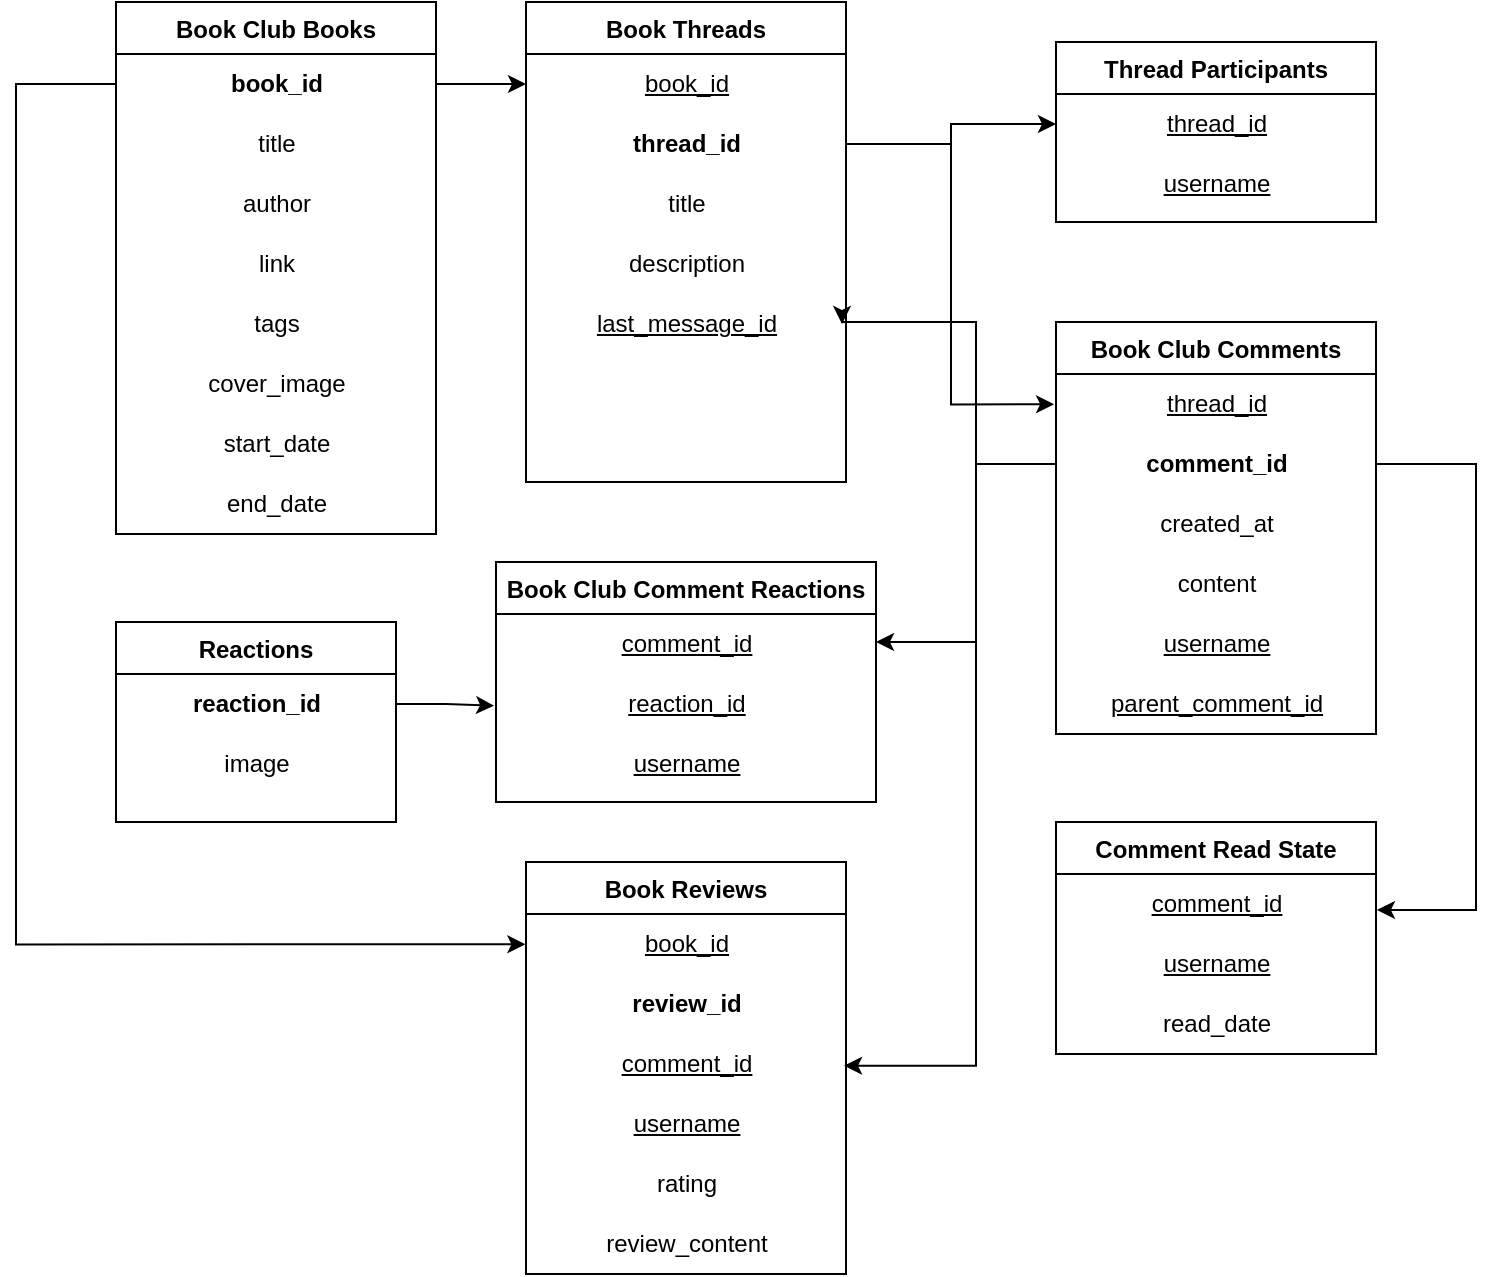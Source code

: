 <mxfile version="24.4.0" type="device" pages="2">
  <diagram id="C5RBs43oDa-KdzZeNtuy" name="ERD">
    <mxGraphModel dx="1464" dy="897" grid="1" gridSize="10" guides="1" tooltips="1" connect="1" arrows="1" fold="1" page="1" pageScale="1" pageWidth="827" pageHeight="1169" math="0" shadow="0">
      <root>
        <mxCell id="WIyWlLk6GJQsqaUBKTNV-0" />
        <mxCell id="WIyWlLk6GJQsqaUBKTNV-1" parent="WIyWlLk6GJQsqaUBKTNV-0" />
        <mxCell id="zkfFHV4jXpPFQw0GAbJ--0" value="Book Club Comments" style="swimlane;fontStyle=1;align=center;verticalAlign=top;childLayout=stackLayout;horizontal=1;startSize=26;horizontalStack=0;resizeParent=1;resizeLast=0;collapsible=1;marginBottom=0;rounded=0;shadow=0;strokeWidth=1;" parent="WIyWlLk6GJQsqaUBKTNV-1" vertex="1">
          <mxGeometry x="550" y="300" width="160" height="206" as="geometry">
            <mxRectangle x="220" y="120" width="160" height="26" as="alternateBounds" />
          </mxGeometry>
        </mxCell>
        <mxCell id="ovLciqvvIakoFHPN-jq--17" value="thread_id" style="text;html=1;align=center;verticalAlign=middle;resizable=0;points=[];autosize=1;strokeColor=none;fillColor=none;fontStyle=4" parent="zkfFHV4jXpPFQw0GAbJ--0" vertex="1">
          <mxGeometry y="26" width="160" height="30" as="geometry" />
        </mxCell>
        <mxCell id="ovLciqvvIakoFHPN-jq--19" value="comment_id" style="text;html=1;align=center;verticalAlign=middle;resizable=0;points=[];autosize=1;strokeColor=none;fillColor=none;fontStyle=1" parent="zkfFHV4jXpPFQw0GAbJ--0" vertex="1">
          <mxGeometry y="56" width="160" height="30" as="geometry" />
        </mxCell>
        <mxCell id="ovLciqvvIakoFHPN-jq--54" value="created_at" style="text;html=1;align=center;verticalAlign=middle;resizable=0;points=[];autosize=1;strokeColor=none;fillColor=none;fontStyle=0" parent="zkfFHV4jXpPFQw0GAbJ--0" vertex="1">
          <mxGeometry y="86" width="160" height="30" as="geometry" />
        </mxCell>
        <mxCell id="ovLciqvvIakoFHPN-jq--24" value="content" style="text;html=1;align=center;verticalAlign=middle;resizable=0;points=[];autosize=1;strokeColor=none;fillColor=none;" parent="zkfFHV4jXpPFQw0GAbJ--0" vertex="1">
          <mxGeometry y="116" width="160" height="30" as="geometry" />
        </mxCell>
        <mxCell id="ovLciqvvIakoFHPN-jq--28" value="username" style="text;html=1;align=center;verticalAlign=middle;resizable=0;points=[];autosize=1;strokeColor=none;fillColor=none;fontStyle=4" parent="zkfFHV4jXpPFQw0GAbJ--0" vertex="1">
          <mxGeometry y="146" width="160" height="30" as="geometry" />
        </mxCell>
        <mxCell id="ovLciqvvIakoFHPN-jq--34" value="parent_comment_id" style="text;html=1;align=center;verticalAlign=middle;resizable=0;points=[];autosize=1;strokeColor=none;fillColor=none;fontStyle=4" parent="zkfFHV4jXpPFQw0GAbJ--0" vertex="1">
          <mxGeometry y="176" width="160" height="30" as="geometry" />
        </mxCell>
        <mxCell id="ovLciqvvIakoFHPN-jq--4" value="Book Club Books" style="swimlane;fontStyle=1;align=center;verticalAlign=top;childLayout=stackLayout;horizontal=1;startSize=26;horizontalStack=0;resizeParent=1;resizeLast=0;collapsible=1;marginBottom=0;rounded=0;shadow=0;strokeWidth=1;" parent="WIyWlLk6GJQsqaUBKTNV-1" vertex="1">
          <mxGeometry x="80" y="140" width="160" height="266" as="geometry">
            <mxRectangle x="220" y="120" width="160" height="26" as="alternateBounds" />
          </mxGeometry>
        </mxCell>
        <mxCell id="ovLciqvvIakoFHPN-jq--5" value="book_id" style="text;html=1;align=center;verticalAlign=middle;resizable=0;points=[];autosize=1;strokeColor=none;fillColor=none;fontStyle=1" parent="ovLciqvvIakoFHPN-jq--4" vertex="1">
          <mxGeometry y="26" width="160" height="30" as="geometry" />
        </mxCell>
        <mxCell id="D1J4wTQvFrRI0iUPj3Fa-1" value="title" style="text;html=1;align=center;verticalAlign=middle;resizable=0;points=[];autosize=1;strokeColor=none;fillColor=none;" vertex="1" parent="ovLciqvvIakoFHPN-jq--4">
          <mxGeometry y="56" width="160" height="30" as="geometry" />
        </mxCell>
        <mxCell id="ovLciqvvIakoFHPN-jq--6" value="author" style="text;html=1;align=center;verticalAlign=middle;resizable=0;points=[];autosize=1;strokeColor=none;fillColor=none;" parent="ovLciqvvIakoFHPN-jq--4" vertex="1">
          <mxGeometry y="86" width="160" height="30" as="geometry" />
        </mxCell>
        <mxCell id="ovLciqvvIakoFHPN-jq--7" value="link" style="text;html=1;align=center;verticalAlign=middle;resizable=0;points=[];autosize=1;strokeColor=none;fillColor=none;" parent="ovLciqvvIakoFHPN-jq--4" vertex="1">
          <mxGeometry y="116" width="160" height="30" as="geometry" />
        </mxCell>
        <mxCell id="ovLciqvvIakoFHPN-jq--8" value="tags" style="text;html=1;align=center;verticalAlign=middle;resizable=0;points=[];autosize=1;strokeColor=none;fillColor=none;" parent="ovLciqvvIakoFHPN-jq--4" vertex="1">
          <mxGeometry y="146" width="160" height="30" as="geometry" />
        </mxCell>
        <mxCell id="ovLciqvvIakoFHPN-jq--32" value="cover_image" style="text;html=1;align=center;verticalAlign=middle;resizable=0;points=[];autosize=1;strokeColor=none;fillColor=none;" parent="ovLciqvvIakoFHPN-jq--4" vertex="1">
          <mxGeometry y="176" width="160" height="30" as="geometry" />
        </mxCell>
        <mxCell id="ovLciqvvIakoFHPN-jq--37" value="start_date" style="text;html=1;align=center;verticalAlign=middle;resizable=0;points=[];autosize=1;strokeColor=none;fillColor=none;" parent="ovLciqvvIakoFHPN-jq--4" vertex="1">
          <mxGeometry y="206" width="160" height="30" as="geometry" />
        </mxCell>
        <mxCell id="ovLciqvvIakoFHPN-jq--40" value="end_date" style="text;html=1;align=center;verticalAlign=middle;resizable=0;points=[];autosize=1;strokeColor=none;fillColor=none;" parent="ovLciqvvIakoFHPN-jq--4" vertex="1">
          <mxGeometry y="236" width="160" height="30" as="geometry" />
        </mxCell>
        <mxCell id="ovLciqvvIakoFHPN-jq--9" value="Book Threads" style="swimlane;fontStyle=1;align=center;verticalAlign=top;childLayout=stackLayout;horizontal=1;startSize=26;horizontalStack=0;resizeParent=1;resizeLast=0;collapsible=1;marginBottom=0;rounded=0;shadow=0;strokeWidth=1;" parent="WIyWlLk6GJQsqaUBKTNV-1" vertex="1">
          <mxGeometry x="285" y="140" width="160" height="240" as="geometry">
            <mxRectangle x="220" y="120" width="160" height="26" as="alternateBounds" />
          </mxGeometry>
        </mxCell>
        <mxCell id="ovLciqvvIakoFHPN-jq--10" value="book_id" style="text;html=1;align=center;verticalAlign=middle;resizable=0;points=[];autosize=1;strokeColor=none;fillColor=none;fontStyle=4" parent="ovLciqvvIakoFHPN-jq--9" vertex="1">
          <mxGeometry y="26" width="160" height="30" as="geometry" />
        </mxCell>
        <mxCell id="ovLciqvvIakoFHPN-jq--16" value="thread_id&lt;span style=&quot;color: rgba(0, 0, 0, 0); font-family: monospace; font-size: 0px; text-align: start;&quot;&gt;%3CmxGraphModel%3E%3Croot%3E%3CmxCell%20id%3D%220%22%2F%3E%3CmxCell%20id%3D%221%22%20parent%3D%220%22%2F%3E%3CmxCell%20id%3D%222%22%20value%3D%22Book%20Club%20Comment%20Reactions%22%20style%3D%22swimlane%3BfontStyle%3D0%3Balign%3Dcenter%3BverticalAlign%3Dtop%3BchildLayout%3DstackLayout%3Bhorizontal%3D1%3BstartSize%3D26%3BhorizontalStack%3D0%3BresizeParent%3D1%3BresizeLast%3D0%3Bcollapsible%3D1%3BmarginBottom%3D0%3Brounded%3D0%3Bshadow%3D0%3BstrokeWidth%3D1%3B%22%20vertex%3D%221%22%20parent%3D%221%22%3E%3CmxGeometry%20x%3D%22270%22%20y%3D%22390%22%20width%3D%22190%22%20height%3D%22146%22%20as%3D%22geometry%22%3E%3CmxRectangle%20x%3D%22220%22%20y%3D%22120%22%20width%3D%22160%22%20height%3D%2226%22%20as%3D%22alternateBounds%22%2F%3E%3C%2FmxGeometry%3E%3C%2FmxCell%3E%3CmxCell%20id%3D%223%22%20value%3D%22comment_id%22%20style%3D%22text%3Bhtml%3D1%3Balign%3Dcenter%3BverticalAlign%3Dmiddle%3Bresizable%3D0%3Bpoints%3D%5B%5D%3Bautosize%3D1%3BstrokeColor%3Dnone%3BfillColor%3Dnone%3B%22%20vertex%3D%221%22%20parent%3D%222%22%3E%3CmxGeometry%20y%3D%2226%22%20width%3D%22190%22%20height%3D%2230%22%20as%3D%22geometry%22%2F%3E%3C%2FmxCell%3E%3CmxCell%20id%3D%224%22%20value%3D%22id%22%20style%3D%22text%3Bhtml%3D1%3Balign%3Dcenter%3BverticalAlign%3Dmiddle%3Bresizable%3D0%3Bpoints%3D%5B%5D%3Bautosize%3D1%3BstrokeColor%3Dnone%3BfillColor%3Dnone%3B%22%20vertex%3D%221%22%20parent%3D%222%22%3E%3CmxGeometry%20y%3D%2256%22%20width%3D%22190%22%20height%3D%2230%22%20as%3D%22geometry%22%2F%3E%3C%2FmxCell%3E%3CmxCell%20id%3D%225%22%20value%3D%22reaction_id%22%20style%3D%22text%3Bhtml%3D1%3Balign%3Dcenter%3BverticalAlign%3Dmiddle%3Bresizable%3D0%3Bpoints%3D%5B%5D%3Bautosize%3D1%3BstrokeColor%3Dnone%3BfillColor%3Dnone%3B%22%20vertex%3D%221%22%20parent%3D%222%22%3E%3CmxGeometry%20y%3D%2286%22%20width%3D%22190%22%20height%3D%2230%22%20as%3D%22geometry%22%2F%3E%3C%2FmxCell%3E%3CmxCell%20id%3D%226%22%20value%3D%22user_id%22%20style%3D%22text%3Bhtml%3D1%3Balign%3Dcenter%3BverticalAlign%3Dmiddle%3Bresizable%3D0%3Bpoints%3D%5B%5D%3Bautosize%3D1%3BstrokeColor%3Dnone%3BfillColor%3Dnone%3B%22%20vertex%3D%221%22%20parent%3D%222%22%3E%3CmxGeometry%20y%3D%22116%22%20width%3D%22190%22%20height%3D%2230%22%20as%3D%22geometry%22%2F%3E%3C%2FmxCell%3E%3C%2Froot%3E%3C%2FmxGraphModel%3E&lt;/span&gt;" style="text;html=1;align=center;verticalAlign=middle;resizable=0;points=[];autosize=1;strokeColor=none;fillColor=none;fontStyle=1" parent="ovLciqvvIakoFHPN-jq--9" vertex="1">
          <mxGeometry y="56" width="160" height="30" as="geometry" />
        </mxCell>
        <mxCell id="ovLciqvvIakoFHPN-jq--13" value="title" style="text;html=1;align=center;verticalAlign=middle;resizable=0;points=[];autosize=1;strokeColor=none;fillColor=none;" parent="ovLciqvvIakoFHPN-jq--9" vertex="1">
          <mxGeometry y="86" width="160" height="30" as="geometry" />
        </mxCell>
        <mxCell id="ovLciqvvIakoFHPN-jq--42" value="description" style="text;html=1;align=center;verticalAlign=middle;resizable=0;points=[];autosize=1;strokeColor=none;fillColor=none;" parent="ovLciqvvIakoFHPN-jq--9" vertex="1">
          <mxGeometry y="116" width="160" height="30" as="geometry" />
        </mxCell>
        <mxCell id="ovLciqvvIakoFHPN-jq--74" value="last_message_id" style="text;html=1;align=center;verticalAlign=middle;resizable=0;points=[];autosize=1;strokeColor=none;fillColor=none;fontStyle=4" parent="ovLciqvvIakoFHPN-jq--9" vertex="1">
          <mxGeometry y="146" width="160" height="30" as="geometry" />
        </mxCell>
        <mxCell id="ovLciqvvIakoFHPN-jq--14" style="edgeStyle=orthogonalEdgeStyle;rounded=0;orthogonalLoop=1;jettySize=auto;html=1;" parent="WIyWlLk6GJQsqaUBKTNV-1" source="ovLciqvvIakoFHPN-jq--5" target="ovLciqvvIakoFHPN-jq--10" edge="1">
          <mxGeometry relative="1" as="geometry" />
        </mxCell>
        <mxCell id="ovLciqvvIakoFHPN-jq--20" value="Book Club Comment Reactions" style="swimlane;fontStyle=1;align=center;verticalAlign=top;childLayout=stackLayout;horizontal=1;startSize=26;horizontalStack=0;resizeParent=1;resizeLast=0;collapsible=1;marginBottom=0;rounded=0;shadow=0;strokeWidth=1;" parent="WIyWlLk6GJQsqaUBKTNV-1" vertex="1">
          <mxGeometry x="270" y="420" width="190" height="120" as="geometry">
            <mxRectangle x="220" y="120" width="160" height="26" as="alternateBounds" />
          </mxGeometry>
        </mxCell>
        <mxCell id="ovLciqvvIakoFHPN-jq--22" value="comment_id" style="text;html=1;align=center;verticalAlign=middle;resizable=0;points=[];autosize=1;strokeColor=none;fillColor=none;fontStyle=4" parent="ovLciqvvIakoFHPN-jq--20" vertex="1">
          <mxGeometry y="26" width="190" height="30" as="geometry" />
        </mxCell>
        <mxCell id="ovLciqvvIakoFHPN-jq--27" value="reaction_id" style="text;html=1;align=center;verticalAlign=middle;resizable=0;points=[];autosize=1;strokeColor=none;fillColor=none;fontStyle=4" parent="ovLciqvvIakoFHPN-jq--20" vertex="1">
          <mxGeometry y="56" width="190" height="30" as="geometry" />
        </mxCell>
        <mxCell id="ovLciqvvIakoFHPN-jq--43" value="username" style="text;html=1;align=center;verticalAlign=middle;resizable=0;points=[];autosize=1;strokeColor=none;fillColor=none;fontStyle=4" parent="ovLciqvvIakoFHPN-jq--20" vertex="1">
          <mxGeometry y="86" width="190" height="30" as="geometry" />
        </mxCell>
        <mxCell id="ovLciqvvIakoFHPN-jq--25" style="edgeStyle=orthogonalEdgeStyle;rounded=0;orthogonalLoop=1;jettySize=auto;html=1;" parent="WIyWlLk6GJQsqaUBKTNV-1" source="ovLciqvvIakoFHPN-jq--19" edge="1">
          <mxGeometry relative="1" as="geometry">
            <mxPoint x="460" y="460" as="targetPoint" />
            <Array as="points">
              <mxPoint x="510" y="371" />
              <mxPoint x="510" y="460" />
              <mxPoint x="460" y="460" />
            </Array>
          </mxGeometry>
        </mxCell>
        <mxCell id="ovLciqvvIakoFHPN-jq--48" value="Reactions" style="swimlane;fontStyle=1;align=center;verticalAlign=top;childLayout=stackLayout;horizontal=1;startSize=26;horizontalStack=0;resizeParent=1;resizeLast=0;collapsible=1;marginBottom=0;rounded=0;shadow=0;strokeWidth=1;" parent="WIyWlLk6GJQsqaUBKTNV-1" vertex="1">
          <mxGeometry x="80" y="450" width="140" height="100" as="geometry">
            <mxRectangle x="220" y="120" width="160" height="26" as="alternateBounds" />
          </mxGeometry>
        </mxCell>
        <mxCell id="ovLciqvvIakoFHPN-jq--49" value="reaction_id" style="text;html=1;align=center;verticalAlign=middle;resizable=0;points=[];autosize=1;strokeColor=none;fillColor=none;fontStyle=1" parent="ovLciqvvIakoFHPN-jq--48" vertex="1">
          <mxGeometry y="26" width="140" height="30" as="geometry" />
        </mxCell>
        <mxCell id="ovLciqvvIakoFHPN-jq--50" value="image" style="text;html=1;align=center;verticalAlign=middle;resizable=0;points=[];autosize=1;strokeColor=none;fillColor=none;" parent="ovLciqvvIakoFHPN-jq--48" vertex="1">
          <mxGeometry y="56" width="140" height="30" as="geometry" />
        </mxCell>
        <mxCell id="ovLciqvvIakoFHPN-jq--53" style="edgeStyle=orthogonalEdgeStyle;rounded=0;orthogonalLoop=1;jettySize=auto;html=1;entryX=-0.005;entryY=0.529;entryDx=0;entryDy=0;entryPerimeter=0;" parent="WIyWlLk6GJQsqaUBKTNV-1" source="ovLciqvvIakoFHPN-jq--49" target="ovLciqvvIakoFHPN-jq--27" edge="1">
          <mxGeometry relative="1" as="geometry" />
        </mxCell>
        <mxCell id="ovLciqvvIakoFHPN-jq--55" style="edgeStyle=orthogonalEdgeStyle;rounded=0;orthogonalLoop=1;jettySize=auto;html=1;entryX=-0.006;entryY=0.505;entryDx=0;entryDy=0;entryPerimeter=0;" parent="WIyWlLk6GJQsqaUBKTNV-1" source="ovLciqvvIakoFHPN-jq--16" target="ovLciqvvIakoFHPN-jq--17" edge="1">
          <mxGeometry relative="1" as="geometry" />
        </mxCell>
        <mxCell id="ovLciqvvIakoFHPN-jq--56" value="Thread Participants" style="swimlane;fontStyle=1;align=center;verticalAlign=top;childLayout=stackLayout;horizontal=1;startSize=26;horizontalStack=0;resizeParent=1;resizeLast=0;collapsible=1;marginBottom=0;rounded=0;shadow=0;strokeWidth=1;" parent="WIyWlLk6GJQsqaUBKTNV-1" vertex="1">
          <mxGeometry x="550" y="160" width="160" height="90" as="geometry">
            <mxRectangle x="220" y="120" width="160" height="26" as="alternateBounds" />
          </mxGeometry>
        </mxCell>
        <mxCell id="ovLciqvvIakoFHPN-jq--58" value="thread_id&lt;span style=&quot;color: rgba(0, 0, 0, 0); font-family: monospace; font-size: 0px; text-align: start;&quot;&gt;%3CmxGraphModel%3E%3Croot%3E%3CmxCell%20id%3D%220%22%2F%3E%3CmxCell%20id%3D%221%22%20parent%3D%220%22%2F%3E%3CmxCell%20id%3D%222%22%20value%3D%22Book%20Club%20Comment%20Reactions%22%20style%3D%22swimlane%3BfontStyle%3D0%3Balign%3Dcenter%3BverticalAlign%3Dtop%3BchildLayout%3DstackLayout%3Bhorizontal%3D1%3BstartSize%3D26%3BhorizontalStack%3D0%3BresizeParent%3D1%3BresizeLast%3D0%3Bcollapsible%3D1%3BmarginBottom%3D0%3Brounded%3D0%3Bshadow%3D0%3BstrokeWidth%3D1%3B%22%20vertex%3D%221%22%20parent%3D%221%22%3E%3CmxGeometry%20x%3D%22270%22%20y%3D%22390%22%20width%3D%22190%22%20height%3D%22146%22%20as%3D%22geometry%22%3E%3CmxRectangle%20x%3D%22220%22%20y%3D%22120%22%20width%3D%22160%22%20height%3D%2226%22%20as%3D%22alternateBounds%22%2F%3E%3C%2FmxGeometry%3E%3C%2FmxCell%3E%3CmxCell%20id%3D%223%22%20value%3D%22comment_id%22%20style%3D%22text%3Bhtml%3D1%3Balign%3Dcenter%3BverticalAlign%3Dmiddle%3Bresizable%3D0%3Bpoints%3D%5B%5D%3Bautosize%3D1%3BstrokeColor%3Dnone%3BfillColor%3Dnone%3B%22%20vertex%3D%221%22%20parent%3D%222%22%3E%3CmxGeometry%20y%3D%2226%22%20width%3D%22190%22%20height%3D%2230%22%20as%3D%22geometry%22%2F%3E%3C%2FmxCell%3E%3CmxCell%20id%3D%224%22%20value%3D%22id%22%20style%3D%22text%3Bhtml%3D1%3Balign%3Dcenter%3BverticalAlign%3Dmiddle%3Bresizable%3D0%3Bpoints%3D%5B%5D%3Bautosize%3D1%3BstrokeColor%3Dnone%3BfillColor%3Dnone%3B%22%20vertex%3D%221%22%20parent%3D%222%22%3E%3CmxGeometry%20y%3D%2256%22%20width%3D%22190%22%20height%3D%2230%22%20as%3D%22geometry%22%2F%3E%3C%2FmxCell%3E%3CmxCell%20id%3D%225%22%20value%3D%22reaction_id%22%20style%3D%22text%3Bhtml%3D1%3Balign%3Dcenter%3BverticalAlign%3Dmiddle%3Bresizable%3D0%3Bpoints%3D%5B%5D%3Bautosize%3D1%3BstrokeColor%3Dnone%3BfillColor%3Dnone%3B%22%20vertex%3D%221%22%20parent%3D%222%22%3E%3CmxGeometry%20y%3D%2286%22%20width%3D%22190%22%20height%3D%2230%22%20as%3D%22geometry%22%2F%3E%3C%2FmxCell%3E%3CmxCell%20id%3D%226%22%20value%3D%22user_id%22%20style%3D%22text%3Bhtml%3D1%3Balign%3Dcenter%3BverticalAlign%3Dmiddle%3Bresizable%3D0%3Bpoints%3D%5B%5D%3Bautosize%3D1%3BstrokeColor%3Dnone%3BfillColor%3Dnone%3B%22%20vertex%3D%221%22%20parent%3D%222%22%3E%3CmxGeometry%20y%3D%22116%22%20width%3D%22190%22%20height%3D%2230%22%20as%3D%22geometry%22%2F%3E%3C%2FmxCell%3E%3C%2Froot%3E%3C%2FmxGraphModel%3E&lt;/span&gt;" style="text;html=1;align=center;verticalAlign=middle;resizable=0;points=[];autosize=1;strokeColor=none;fillColor=none;fontStyle=4" parent="ovLciqvvIakoFHPN-jq--56" vertex="1">
          <mxGeometry y="26" width="160" height="30" as="geometry" />
        </mxCell>
        <mxCell id="ovLciqvvIakoFHPN-jq--62" value="username" style="text;html=1;align=center;verticalAlign=middle;resizable=0;points=[];autosize=1;strokeColor=none;fillColor=none;fontStyle=4" parent="ovLciqvvIakoFHPN-jq--56" vertex="1">
          <mxGeometry y="56" width="160" height="30" as="geometry" />
        </mxCell>
        <mxCell id="ovLciqvvIakoFHPN-jq--65" style="edgeStyle=orthogonalEdgeStyle;rounded=0;orthogonalLoop=1;jettySize=auto;html=1;" parent="WIyWlLk6GJQsqaUBKTNV-1" source="ovLciqvvIakoFHPN-jq--16" target="ovLciqvvIakoFHPN-jq--58" edge="1">
          <mxGeometry relative="1" as="geometry" />
        </mxCell>
        <mxCell id="ovLciqvvIakoFHPN-jq--66" value="Comment Read State" style="swimlane;fontStyle=1;align=center;verticalAlign=top;childLayout=stackLayout;horizontal=1;startSize=26;horizontalStack=0;resizeParent=1;resizeLast=0;collapsible=1;marginBottom=0;rounded=0;shadow=0;strokeWidth=1;" parent="WIyWlLk6GJQsqaUBKTNV-1" vertex="1">
          <mxGeometry x="550" y="550" width="160" height="116" as="geometry">
            <mxRectangle x="220" y="120" width="160" height="26" as="alternateBounds" />
          </mxGeometry>
        </mxCell>
        <mxCell id="ovLciqvvIakoFHPN-jq--67" value="comment_id" style="text;html=1;align=center;verticalAlign=middle;resizable=0;points=[];autosize=1;strokeColor=none;fillColor=none;fontStyle=4" parent="ovLciqvvIakoFHPN-jq--66" vertex="1">
          <mxGeometry y="26" width="160" height="30" as="geometry" />
        </mxCell>
        <mxCell id="ovLciqvvIakoFHPN-jq--68" value="username" style="text;html=1;align=center;verticalAlign=middle;resizable=0;points=[];autosize=1;strokeColor=none;fillColor=none;fontStyle=4" parent="ovLciqvvIakoFHPN-jq--66" vertex="1">
          <mxGeometry y="56" width="160" height="30" as="geometry" />
        </mxCell>
        <mxCell id="ovLciqvvIakoFHPN-jq--70" value="read_date" style="text;html=1;align=center;verticalAlign=middle;resizable=0;points=[];autosize=1;strokeColor=none;fillColor=none;fontStyle=0" parent="ovLciqvvIakoFHPN-jq--66" vertex="1">
          <mxGeometry y="86" width="160" height="30" as="geometry" />
        </mxCell>
        <mxCell id="ovLciqvvIakoFHPN-jq--69" style="edgeStyle=orthogonalEdgeStyle;rounded=0;orthogonalLoop=1;jettySize=auto;html=1;entryX=1.003;entryY=0.6;entryDx=0;entryDy=0;entryPerimeter=0;" parent="WIyWlLk6GJQsqaUBKTNV-1" source="ovLciqvvIakoFHPN-jq--19" target="ovLciqvvIakoFHPN-jq--67" edge="1">
          <mxGeometry relative="1" as="geometry">
            <Array as="points">
              <mxPoint x="760" y="371" />
              <mxPoint x="760" y="594" />
            </Array>
          </mxGeometry>
        </mxCell>
        <mxCell id="ovLciqvvIakoFHPN-jq--76" style="edgeStyle=orthogonalEdgeStyle;rounded=0;orthogonalLoop=1;jettySize=auto;html=1;" parent="WIyWlLk6GJQsqaUBKTNV-1" source="ovLciqvvIakoFHPN-jq--19" edge="1">
          <mxGeometry relative="1" as="geometry">
            <Array as="points">
              <mxPoint x="510" y="371" />
              <mxPoint x="510" y="300" />
            </Array>
            <mxPoint x="443" y="301" as="targetPoint" />
          </mxGeometry>
        </mxCell>
        <mxCell id="ovLciqvvIakoFHPN-jq--77" value="Book Reviews" style="swimlane;fontStyle=1;align=center;verticalAlign=top;childLayout=stackLayout;horizontal=1;startSize=26;horizontalStack=0;resizeParent=1;resizeLast=0;collapsible=1;marginBottom=0;rounded=0;shadow=0;strokeWidth=1;" parent="WIyWlLk6GJQsqaUBKTNV-1" vertex="1">
          <mxGeometry x="285" y="570" width="160" height="206" as="geometry">
            <mxRectangle x="220" y="120" width="160" height="26" as="alternateBounds" />
          </mxGeometry>
        </mxCell>
        <mxCell id="ovLciqvvIakoFHPN-jq--78" value="book_id" style="text;html=1;align=center;verticalAlign=middle;resizable=0;points=[];autosize=1;strokeColor=none;fillColor=none;fontStyle=4" parent="ovLciqvvIakoFHPN-jq--77" vertex="1">
          <mxGeometry y="26" width="160" height="30" as="geometry" />
        </mxCell>
        <mxCell id="ovLciqvvIakoFHPN-jq--84" value="review_id" style="text;html=1;align=center;verticalAlign=middle;resizable=0;points=[];autosize=1;strokeColor=none;fillColor=none;fontStyle=1" parent="ovLciqvvIakoFHPN-jq--77" vertex="1">
          <mxGeometry y="56" width="160" height="30" as="geometry" />
        </mxCell>
        <mxCell id="ovLciqvvIakoFHPN-jq--81" value="comment_id" style="text;html=1;align=center;verticalAlign=middle;resizable=0;points=[];autosize=1;strokeColor=none;fillColor=none;fontStyle=4" parent="ovLciqvvIakoFHPN-jq--77" vertex="1">
          <mxGeometry y="86" width="160" height="30" as="geometry" />
        </mxCell>
        <mxCell id="ovLciqvvIakoFHPN-jq--79" value="username" style="text;html=1;align=center;verticalAlign=middle;resizable=0;points=[];autosize=1;strokeColor=none;fillColor=none;fontStyle=4" parent="ovLciqvvIakoFHPN-jq--77" vertex="1">
          <mxGeometry y="116" width="160" height="30" as="geometry" />
        </mxCell>
        <mxCell id="ovLciqvvIakoFHPN-jq--80" value="rating" style="text;html=1;align=center;verticalAlign=middle;resizable=0;points=[];autosize=1;strokeColor=none;fillColor=none;" parent="ovLciqvvIakoFHPN-jq--77" vertex="1">
          <mxGeometry y="146" width="160" height="30" as="geometry" />
        </mxCell>
        <mxCell id="ovLciqvvIakoFHPN-jq--85" value="review_content" style="text;html=1;align=center;verticalAlign=middle;resizable=0;points=[];autosize=1;strokeColor=none;fillColor=none;" parent="ovLciqvvIakoFHPN-jq--77" vertex="1">
          <mxGeometry y="176" width="160" height="30" as="geometry" />
        </mxCell>
        <mxCell id="ovLciqvvIakoFHPN-jq--83" style="edgeStyle=orthogonalEdgeStyle;rounded=0;orthogonalLoop=1;jettySize=auto;html=1;entryX=-0.002;entryY=0.505;entryDx=0;entryDy=0;entryPerimeter=0;" parent="WIyWlLk6GJQsqaUBKTNV-1" source="ovLciqvvIakoFHPN-jq--5" target="ovLciqvvIakoFHPN-jq--78" edge="1">
          <mxGeometry relative="1" as="geometry">
            <Array as="points">
              <mxPoint x="30" y="181" />
              <mxPoint x="30" y="611" />
            </Array>
          </mxGeometry>
        </mxCell>
        <mxCell id="ovLciqvvIakoFHPN-jq--86" style="edgeStyle=orthogonalEdgeStyle;rounded=0;orthogonalLoop=1;jettySize=auto;html=1;entryX=0.994;entryY=0.529;entryDx=0;entryDy=0;entryPerimeter=0;" parent="WIyWlLk6GJQsqaUBKTNV-1" source="ovLciqvvIakoFHPN-jq--19" target="ovLciqvvIakoFHPN-jq--81" edge="1">
          <mxGeometry relative="1" as="geometry">
            <Array as="points">
              <mxPoint x="510" y="371" />
              <mxPoint x="510" y="672" />
            </Array>
          </mxGeometry>
        </mxCell>
      </root>
    </mxGraphModel>
  </diagram>
  <diagram id="0P9uE5J3ItjflUSxkET6" name="Architecture">
    <mxGraphModel dx="1627" dy="997" grid="1" gridSize="10" guides="1" tooltips="1" connect="1" arrows="1" fold="1" page="1" pageScale="1" pageWidth="850" pageHeight="1100" math="0" shadow="0">
      <root>
        <mxCell id="0" />
        <mxCell id="1" parent="0" />
        <mxCell id="skiElqeE9FAYCGDi2pKM-8" style="edgeStyle=orthogonalEdgeStyle;rounded=0;orthogonalLoop=1;jettySize=auto;html=1;exitX=1;exitY=0.5;exitDx=0;exitDy=0;exitPerimeter=0;entryX=0;entryY=0.5;entryDx=0;entryDy=0;entryPerimeter=0;" edge="1" parent="1" source="skiElqeE9FAYCGDi2pKM-1" target="skiElqeE9FAYCGDi2pKM-7">
          <mxGeometry relative="1" as="geometry" />
        </mxCell>
        <mxCell id="skiElqeE9FAYCGDi2pKM-1" value="post_comment" style="outlineConnect=0;dashed=0;verticalLabelPosition=bottom;verticalAlign=top;align=center;html=1;shape=mxgraph.aws3.lambda_function;fillColor=#F58534;gradientColor=none;" vertex="1" parent="1">
          <mxGeometry x="560" y="240" width="69" height="72" as="geometry" />
        </mxCell>
        <mxCell id="skiElqeE9FAYCGDi2pKM-2" value="delete_comment" style="outlineConnect=0;dashed=0;verticalLabelPosition=bottom;verticalAlign=top;align=center;html=1;shape=mxgraph.aws3.lambda_function;fillColor=#F58534;gradientColor=none;" vertex="1" parent="1">
          <mxGeometry x="560" y="360" width="69" height="72" as="geometry" />
        </mxCell>
        <mxCell id="skiElqeE9FAYCGDi2pKM-10" style="edgeStyle=orthogonalEdgeStyle;rounded=0;orthogonalLoop=1;jettySize=auto;html=1;exitX=1;exitY=0.5;exitDx=0;exitDy=0;exitPerimeter=0;" edge="1" parent="1" source="skiElqeE9FAYCGDi2pKM-3">
          <mxGeometry relative="1" as="geometry">
            <mxPoint x="750" y="480" as="targetPoint" />
            <Array as="points">
              <mxPoint x="690" y="514" />
              <mxPoint x="690" y="480" />
            </Array>
          </mxGeometry>
        </mxCell>
        <mxCell id="skiElqeE9FAYCGDi2pKM-3" value="put_comment" style="outlineConnect=0;dashed=0;verticalLabelPosition=bottom;verticalAlign=top;align=center;html=1;shape=mxgraph.aws3.lambda_function;fillColor=#F58534;gradientColor=none;" vertex="1" parent="1">
          <mxGeometry x="561" y="490" width="69" height="72" as="geometry" />
        </mxCell>
        <mxCell id="skiElqeE9FAYCGDi2pKM-4" value="add_reaction" style="outlineConnect=0;dashed=0;verticalLabelPosition=bottom;verticalAlign=top;align=center;html=1;shape=mxgraph.aws3.lambda_function;fillColor=#F58534;gradientColor=none;" vertex="1" parent="1">
          <mxGeometry x="560" y="610" width="69" height="72" as="geometry" />
        </mxCell>
        <mxCell id="skiElqeE9FAYCGDi2pKM-5" value="remove_reaction" style="outlineConnect=0;dashed=0;verticalLabelPosition=bottom;verticalAlign=top;align=center;html=1;shape=mxgraph.aws3.lambda_function;fillColor=#F58534;gradientColor=none;" vertex="1" parent="1">
          <mxGeometry x="560" y="720" width="69" height="72" as="geometry" />
        </mxCell>
        <mxCell id="skiElqeE9FAYCGDi2pKM-6" value="post_review_comment" style="outlineConnect=0;dashed=0;verticalLabelPosition=bottom;verticalAlign=top;align=center;html=1;shape=mxgraph.aws3.lambda_function;fillColor=#F58534;gradientColor=none;" vertex="1" parent="1">
          <mxGeometry x="560" y="840" width="69" height="72" as="geometry" />
        </mxCell>
        <mxCell id="skiElqeE9FAYCGDi2pKM-7" value="" style="sketch=0;points=[[0,0,0],[0.25,0,0],[0.5,0,0],[0.75,0,0],[1,0,0],[0,1,0],[0.25,1,0],[0.5,1,0],[0.75,1,0],[1,1,0],[0,0.25,0],[0,0.5,0],[0,0.75,0],[1,0.25,0],[1,0.5,0],[1,0.75,0]];outlineConnect=0;fontColor=#232F3E;fillColor=#C925D1;strokeColor=#ffffff;dashed=0;verticalLabelPosition=bottom;verticalAlign=top;align=center;html=1;fontSize=12;fontStyle=0;aspect=fixed;shape=mxgraph.aws4.resourceIcon;resIcon=mxgraph.aws4.rds;" vertex="1" parent="1">
          <mxGeometry x="750" y="442" width="78" height="78" as="geometry" />
        </mxCell>
        <mxCell id="skiElqeE9FAYCGDi2pKM-9" style="edgeStyle=orthogonalEdgeStyle;rounded=0;orthogonalLoop=1;jettySize=auto;html=1;exitX=1;exitY=0.5;exitDx=0;exitDy=0;exitPerimeter=0;entryX=0;entryY=0.5;entryDx=0;entryDy=0;entryPerimeter=0;" edge="1" parent="1" source="skiElqeE9FAYCGDi2pKM-2" target="skiElqeE9FAYCGDi2pKM-7">
          <mxGeometry relative="1" as="geometry" />
        </mxCell>
        <mxCell id="skiElqeE9FAYCGDi2pKM-11" style="edgeStyle=orthogonalEdgeStyle;rounded=0;orthogonalLoop=1;jettySize=auto;html=1;exitX=1;exitY=0.5;exitDx=0;exitDy=0;exitPerimeter=0;entryX=0;entryY=0.5;entryDx=0;entryDy=0;entryPerimeter=0;" edge="1" parent="1" source="skiElqeE9FAYCGDi2pKM-4" target="skiElqeE9FAYCGDi2pKM-7">
          <mxGeometry relative="1" as="geometry" />
        </mxCell>
        <mxCell id="skiElqeE9FAYCGDi2pKM-12" style="edgeStyle=orthogonalEdgeStyle;rounded=0;orthogonalLoop=1;jettySize=auto;html=1;exitX=1;exitY=0.5;exitDx=0;exitDy=0;exitPerimeter=0;entryX=0;entryY=0.5;entryDx=0;entryDy=0;entryPerimeter=0;" edge="1" parent="1" source="skiElqeE9FAYCGDi2pKM-5" target="skiElqeE9FAYCGDi2pKM-7">
          <mxGeometry relative="1" as="geometry" />
        </mxCell>
        <mxCell id="skiElqeE9FAYCGDi2pKM-13" style="edgeStyle=orthogonalEdgeStyle;rounded=0;orthogonalLoop=1;jettySize=auto;html=1;exitX=1;exitY=0.5;exitDx=0;exitDy=0;exitPerimeter=0;entryX=0;entryY=0.5;entryDx=0;entryDy=0;entryPerimeter=0;" edge="1" parent="1" source="skiElqeE9FAYCGDi2pKM-6" target="skiElqeE9FAYCGDi2pKM-7">
          <mxGeometry relative="1" as="geometry" />
        </mxCell>
        <mxCell id="skiElqeE9FAYCGDi2pKM-14" value="Api Gateway&lt;div&gt;/bookclub/comments&lt;/div&gt;&lt;div&gt;/bookclub/reactions&lt;/div&gt;&lt;div&gt;/bookclub/reviews&lt;/div&gt;" style="sketch=0;points=[[0,0,0],[0.25,0,0],[0.5,0,0],[0.75,0,0],[1,0,0],[0,1,0],[0.25,1,0],[0.5,1,0],[0.75,1,0],[1,1,0],[0,0.25,0],[0,0.5,0],[0,0.75,0],[1,0.25,0],[1,0.5,0],[1,0.75,0]];outlineConnect=0;fontColor=#232F3E;fillColor=#E7157B;strokeColor=#ffffff;dashed=0;verticalLabelPosition=bottom;verticalAlign=top;align=center;html=1;fontSize=12;fontStyle=0;aspect=fixed;shape=mxgraph.aws4.resourceIcon;resIcon=mxgraph.aws4.api_gateway;" vertex="1" parent="1">
          <mxGeometry x="360" y="442" width="78" height="78" as="geometry" />
        </mxCell>
        <mxCell id="skiElqeE9FAYCGDi2pKM-15" style="edgeStyle=orthogonalEdgeStyle;rounded=0;orthogonalLoop=1;jettySize=auto;html=1;entryX=0;entryY=0.5;entryDx=0;entryDy=0;entryPerimeter=0;" edge="1" parent="1" source="skiElqeE9FAYCGDi2pKM-14" target="skiElqeE9FAYCGDi2pKM-1">
          <mxGeometry relative="1" as="geometry" />
        </mxCell>
        <mxCell id="skiElqeE9FAYCGDi2pKM-16" style="edgeStyle=orthogonalEdgeStyle;rounded=0;orthogonalLoop=1;jettySize=auto;html=1;entryX=0;entryY=0.5;entryDx=0;entryDy=0;entryPerimeter=0;" edge="1" parent="1" source="skiElqeE9FAYCGDi2pKM-14" target="skiElqeE9FAYCGDi2pKM-2">
          <mxGeometry relative="1" as="geometry" />
        </mxCell>
        <mxCell id="skiElqeE9FAYCGDi2pKM-17" style="edgeStyle=orthogonalEdgeStyle;rounded=0;orthogonalLoop=1;jettySize=auto;html=1;entryX=0;entryY=0.5;entryDx=0;entryDy=0;entryPerimeter=0;" edge="1" parent="1" source="skiElqeE9FAYCGDi2pKM-14" target="skiElqeE9FAYCGDi2pKM-3">
          <mxGeometry relative="1" as="geometry" />
        </mxCell>
        <mxCell id="skiElqeE9FAYCGDi2pKM-18" style="edgeStyle=orthogonalEdgeStyle;rounded=0;orthogonalLoop=1;jettySize=auto;html=1;entryX=0;entryY=0.5;entryDx=0;entryDy=0;entryPerimeter=0;" edge="1" parent="1" source="skiElqeE9FAYCGDi2pKM-14" target="skiElqeE9FAYCGDi2pKM-4">
          <mxGeometry relative="1" as="geometry" />
        </mxCell>
        <mxCell id="skiElqeE9FAYCGDi2pKM-19" style="edgeStyle=orthogonalEdgeStyle;rounded=0;orthogonalLoop=1;jettySize=auto;html=1;entryX=0;entryY=0.5;entryDx=0;entryDy=0;entryPerimeter=0;" edge="1" parent="1" source="skiElqeE9FAYCGDi2pKM-14" target="skiElqeE9FAYCGDi2pKM-5">
          <mxGeometry relative="1" as="geometry" />
        </mxCell>
        <mxCell id="skiElqeE9FAYCGDi2pKM-20" style="edgeStyle=orthogonalEdgeStyle;rounded=0;orthogonalLoop=1;jettySize=auto;html=1;entryX=0;entryY=0.5;entryDx=0;entryDy=0;entryPerimeter=0;" edge="1" parent="1" source="skiElqeE9FAYCGDi2pKM-14" target="skiElqeE9FAYCGDi2pKM-6">
          <mxGeometry relative="1" as="geometry" />
        </mxCell>
        <mxCell id="skiElqeE9FAYCGDi2pKM-24" value="get_thread" style="outlineConnect=0;dashed=0;verticalLabelPosition=bottom;verticalAlign=top;align=center;html=1;shape=mxgraph.aws3.lambda_function;fillColor=#F58534;gradientColor=none;" vertex="1" parent="1">
          <mxGeometry x="560" y="120" width="69" height="72" as="geometry" />
        </mxCell>
        <mxCell id="skiElqeE9FAYCGDi2pKM-25" style="edgeStyle=orthogonalEdgeStyle;rounded=0;orthogonalLoop=1;jettySize=auto;html=1;exitX=1;exitY=0.5;exitDx=0;exitDy=0;exitPerimeter=0;entryX=0;entryY=0.5;entryDx=0;entryDy=0;entryPerimeter=0;" edge="1" parent="1" source="skiElqeE9FAYCGDi2pKM-14" target="skiElqeE9FAYCGDi2pKM-24">
          <mxGeometry relative="1" as="geometry" />
        </mxCell>
        <mxCell id="skiElqeE9FAYCGDi2pKM-26" style="edgeStyle=orthogonalEdgeStyle;rounded=0;orthogonalLoop=1;jettySize=auto;html=1;exitX=1;exitY=0.5;exitDx=0;exitDy=0;exitPerimeter=0;entryX=0;entryY=0.5;entryDx=0;entryDy=0;entryPerimeter=0;" edge="1" parent="1" source="skiElqeE9FAYCGDi2pKM-24" target="skiElqeE9FAYCGDi2pKM-7">
          <mxGeometry relative="1" as="geometry" />
        </mxCell>
        <mxCell id="skiElqeE9FAYCGDi2pKM-27" value="" style="endArrow=classic;html=1;rounded=0;entryX=1;entryY=0.5;entryDx=0;entryDy=0;entryPerimeter=0;" edge="1" parent="1" target="skiElqeE9FAYCGDi2pKM-14">
          <mxGeometry width="50" height="50" relative="1" as="geometry">
            <mxPoint x="500" y="481" as="sourcePoint" />
            <mxPoint x="440" y="450" as="targetPoint" />
          </mxGeometry>
        </mxCell>
        <mxCell id="skiElqeE9FAYCGDi2pKM-29" value="get_threads" style="outlineConnect=0;dashed=0;verticalLabelPosition=bottom;verticalAlign=top;align=center;html=1;shape=mxgraph.aws3.lambda_function;fillColor=#F58534;gradientColor=none;" vertex="1" parent="1">
          <mxGeometry x="560" width="69" height="72" as="geometry" />
        </mxCell>
        <mxCell id="skiElqeE9FAYCGDi2pKM-30" style="edgeStyle=orthogonalEdgeStyle;rounded=0;orthogonalLoop=1;jettySize=auto;html=1;exitX=1;exitY=0.5;exitDx=0;exitDy=0;exitPerimeter=0;entryX=0;entryY=0.5;entryDx=0;entryDy=0;entryPerimeter=0;" edge="1" parent="1" source="skiElqeE9FAYCGDi2pKM-14" target="skiElqeE9FAYCGDi2pKM-29">
          <mxGeometry relative="1" as="geometry" />
        </mxCell>
        <mxCell id="skiElqeE9FAYCGDi2pKM-31" style="edgeStyle=orthogonalEdgeStyle;rounded=0;orthogonalLoop=1;jettySize=auto;html=1;exitX=1;exitY=0.5;exitDx=0;exitDy=0;exitPerimeter=0;entryX=0;entryY=0.5;entryDx=0;entryDy=0;entryPerimeter=0;" edge="1" parent="1" source="skiElqeE9FAYCGDi2pKM-29" target="skiElqeE9FAYCGDi2pKM-7">
          <mxGeometry relative="1" as="geometry" />
        </mxCell>
      </root>
    </mxGraphModel>
  </diagram>
</mxfile>
